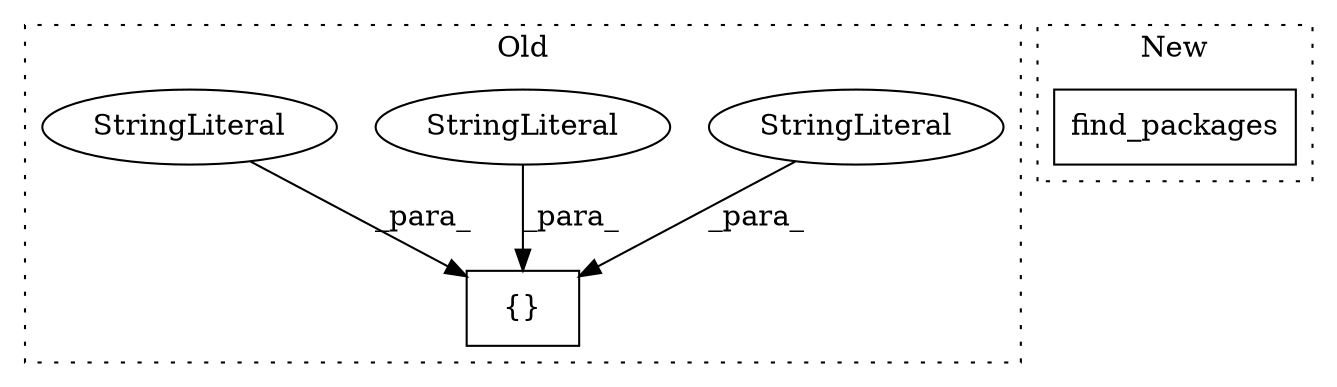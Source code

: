 digraph G {
subgraph cluster0 {
1 [label="{}" a="4" s="159,287" l="1,1" shape="box"];
3 [label="StringLiteral" a="45" s="198" l="12" shape="ellipse"];
4 [label="StringLiteral" a="45" s="160" l="6" shape="ellipse"];
5 [label="StringLiteral" a="45" s="261" l="13" shape="ellipse"];
label = "Old";
style="dotted";
}
subgraph cluster1 {
2 [label="find_packages" a="32" s="180" l="15" shape="box"];
label = "New";
style="dotted";
}
3 -> 1 [label="_para_"];
4 -> 1 [label="_para_"];
5 -> 1 [label="_para_"];
}